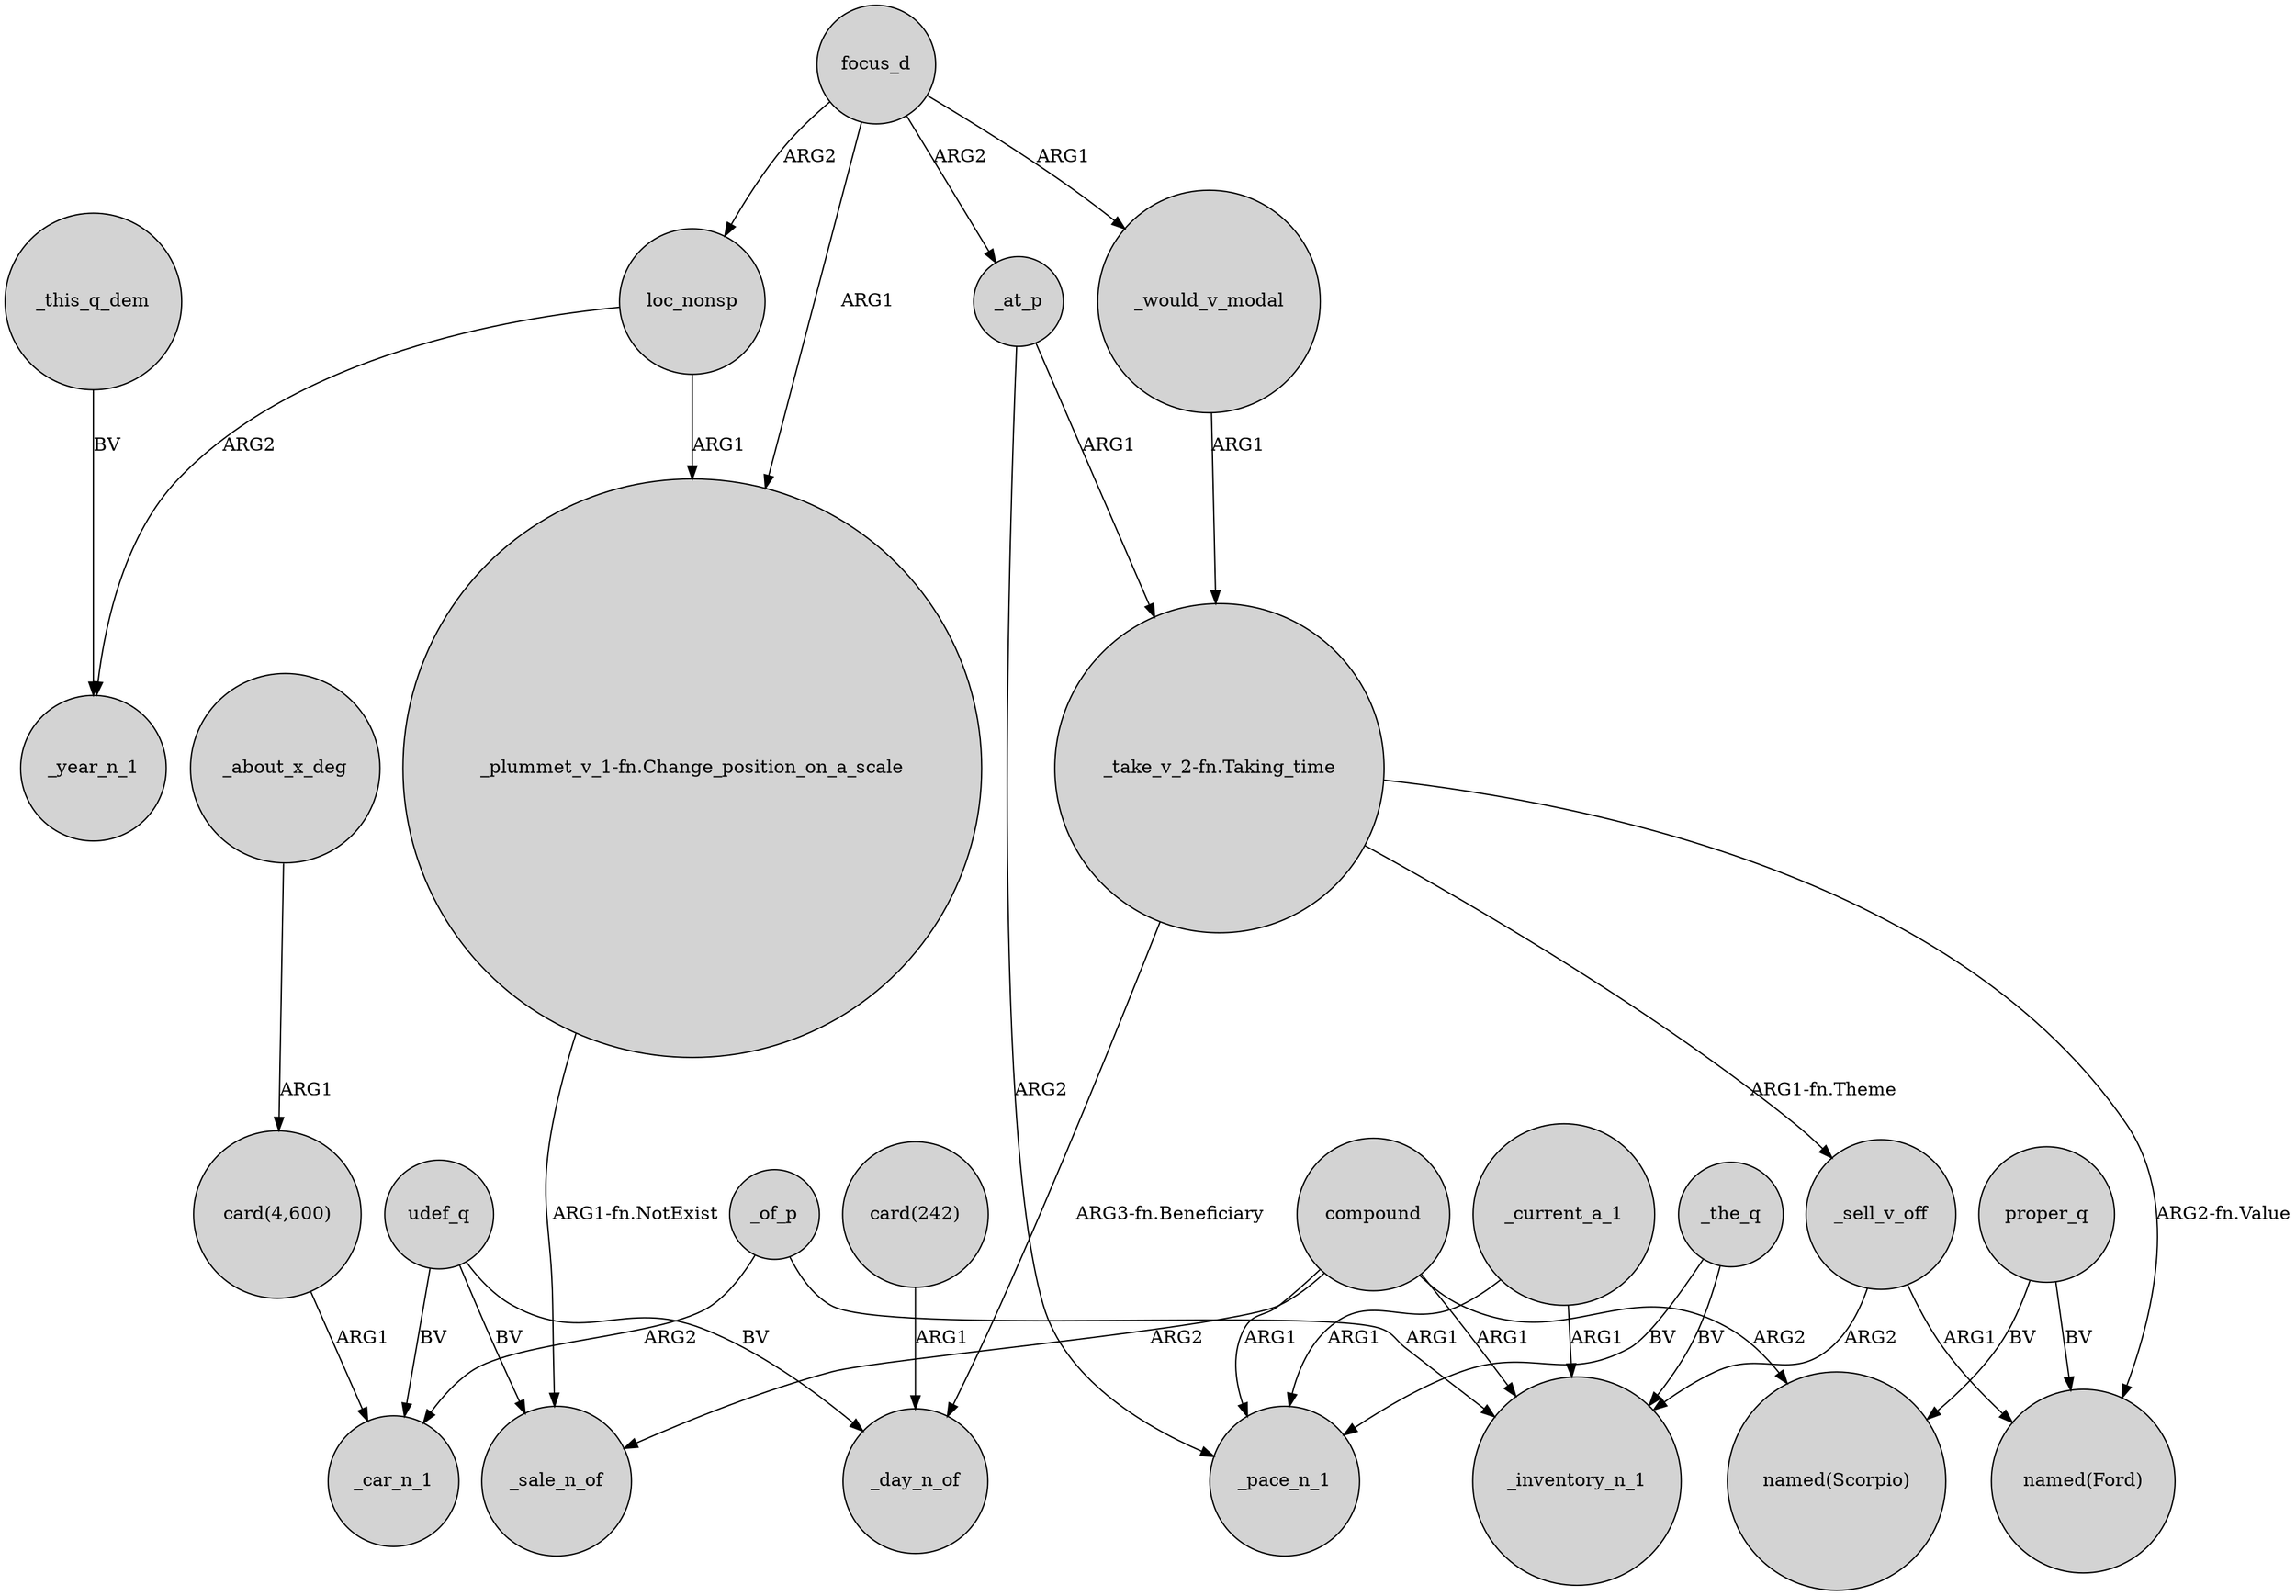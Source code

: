 digraph {
	node [shape=circle style=filled]
	focus_d -> loc_nonsp [label=ARG2]
	"card(4,600)" -> _car_n_1 [label=ARG1]
	_sell_v_off -> "named(Ford)" [label=ARG1]
	"card(242)" -> _day_n_of [label=ARG1]
	_this_q_dem -> _year_n_1 [label=BV]
	_of_p -> _inventory_n_1 [label=ARG1]
	udef_q -> _day_n_of [label=BV]
	focus_d -> _at_p [label=ARG2]
	_about_x_deg -> "card(4,600)" [label=ARG1]
	_current_a_1 -> _inventory_n_1 [label=ARG1]
	compound -> _pace_n_1 [label=ARG1]
	loc_nonsp -> "_plummet_v_1-fn.Change_position_on_a_scale" [label=ARG1]
	proper_q -> "named(Scorpio)" [label=BV]
	focus_d -> "_plummet_v_1-fn.Change_position_on_a_scale" [label=ARG1]
	_current_a_1 -> _pace_n_1 [label=ARG1]
	compound -> _inventory_n_1 [label=ARG1]
	compound -> _sale_n_of [label=ARG2]
	_the_q -> _inventory_n_1 [label=BV]
	loc_nonsp -> _year_n_1 [label=ARG2]
	proper_q -> "named(Ford)" [label=BV]
	"_take_v_2-fn.Taking_time" -> _sell_v_off [label="ARG1-fn.Theme"]
	udef_q -> _sale_n_of [label=BV]
	_the_q -> _pace_n_1 [label=BV]
	compound -> "named(Scorpio)" [label=ARG2]
	_would_v_modal -> "_take_v_2-fn.Taking_time" [label=ARG1]
	udef_q -> _car_n_1 [label=BV]
	_sell_v_off -> _inventory_n_1 [label=ARG2]
	_at_p -> _pace_n_1 [label=ARG2]
	"_plummet_v_1-fn.Change_position_on_a_scale" -> _sale_n_of [label="ARG1-fn.NotExist"]
	_of_p -> _car_n_1 [label=ARG2]
	focus_d -> _would_v_modal [label=ARG1]
	"_take_v_2-fn.Taking_time" -> "named(Ford)" [label="ARG2-fn.Value"]
	"_take_v_2-fn.Taking_time" -> _day_n_of [label="ARG3-fn.Beneficiary"]
	_at_p -> "_take_v_2-fn.Taking_time" [label=ARG1]
}
